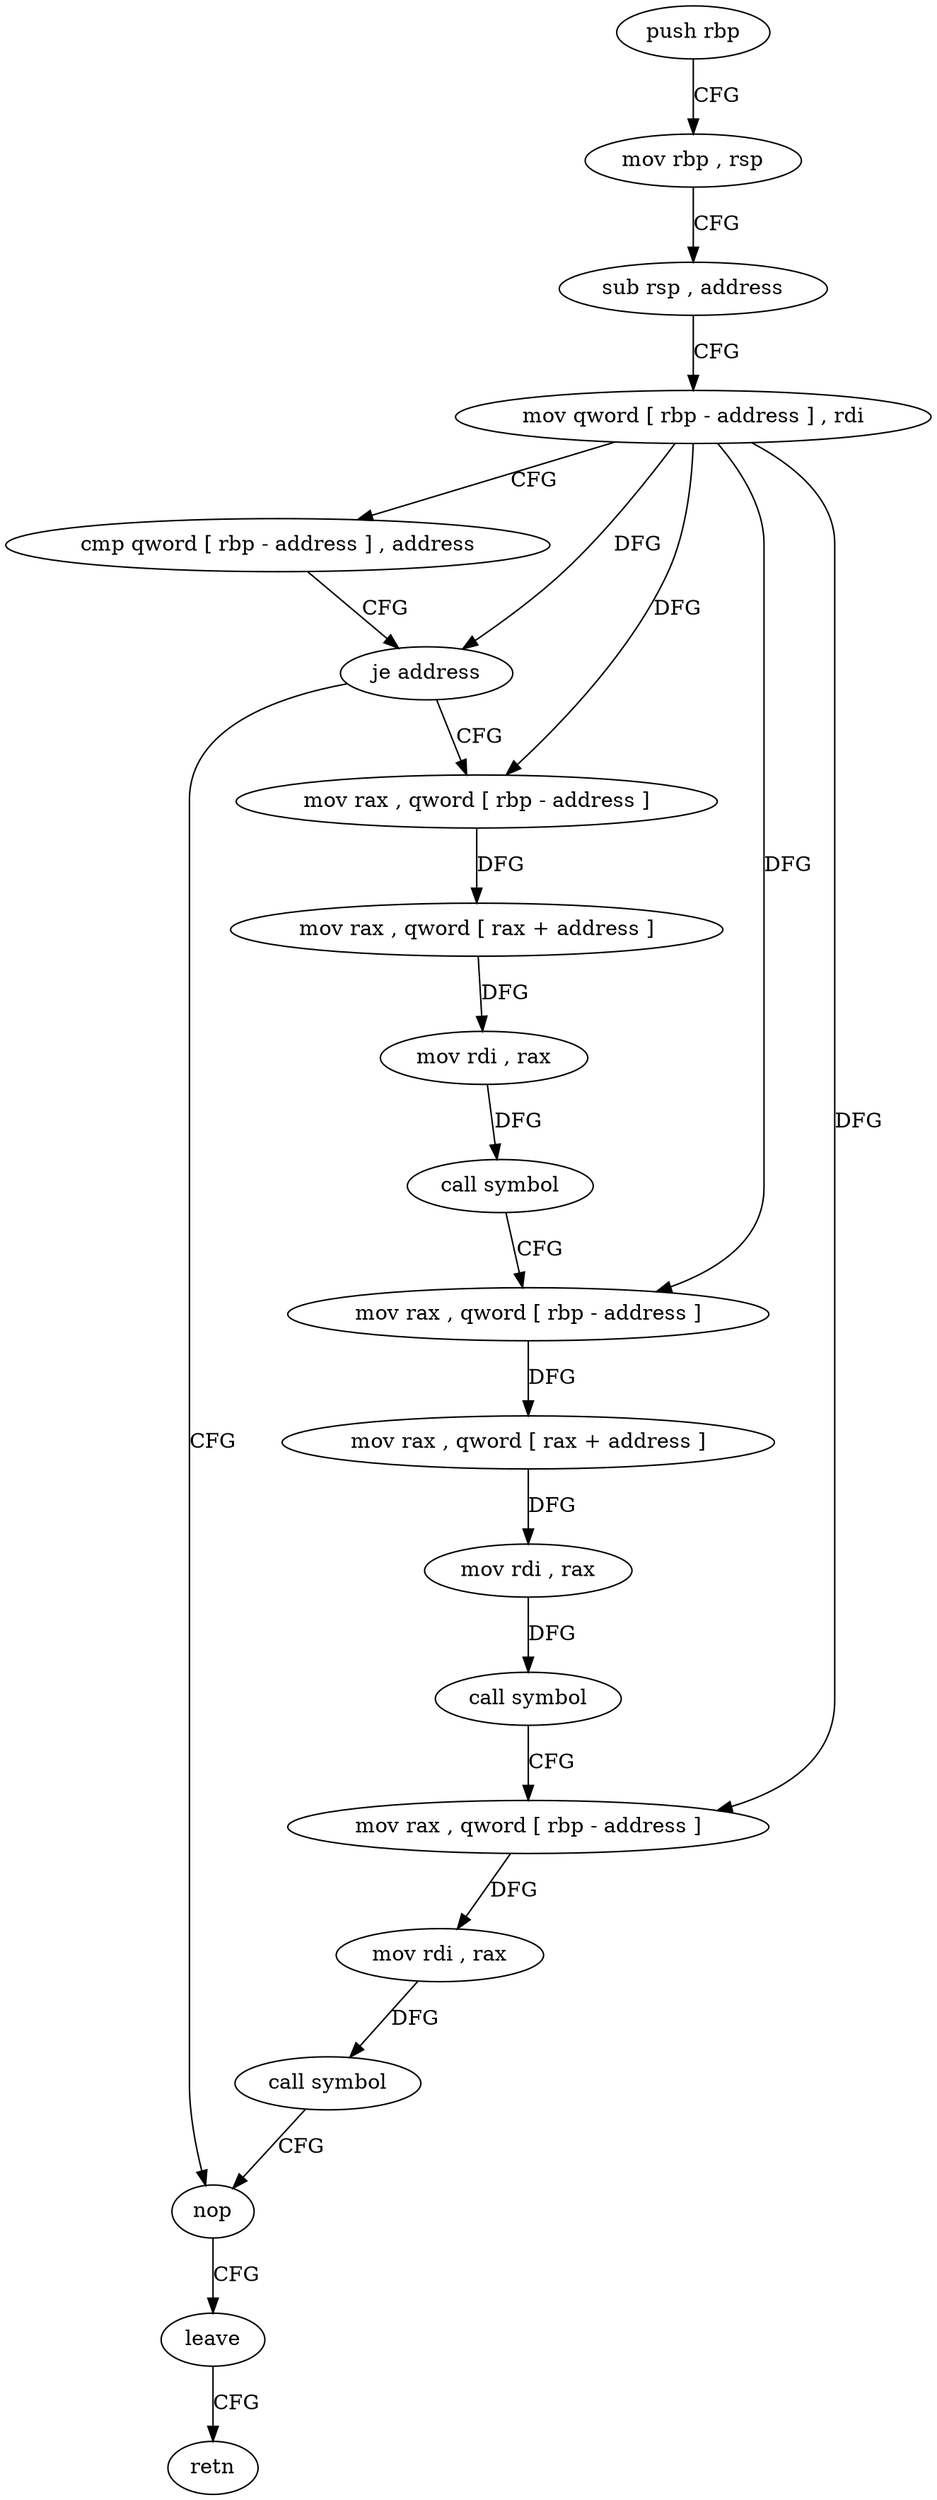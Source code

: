 digraph "func" {
"110754" [label = "push rbp" ]
"110755" [label = "mov rbp , rsp" ]
"110758" [label = "sub rsp , address" ]
"110762" [label = "mov qword [ rbp - address ] , rdi" ]
"110766" [label = "cmp qword [ rbp - address ] , address" ]
"110771" [label = "je address" ]
"110817" [label = "nop" ]
"110773" [label = "mov rax , qword [ rbp - address ]" ]
"110818" [label = "leave" ]
"110819" [label = "retn" ]
"110777" [label = "mov rax , qword [ rax + address ]" ]
"110781" [label = "mov rdi , rax" ]
"110784" [label = "call symbol" ]
"110789" [label = "mov rax , qword [ rbp - address ]" ]
"110793" [label = "mov rax , qword [ rax + address ]" ]
"110797" [label = "mov rdi , rax" ]
"110800" [label = "call symbol" ]
"110805" [label = "mov rax , qword [ rbp - address ]" ]
"110809" [label = "mov rdi , rax" ]
"110812" [label = "call symbol" ]
"110754" -> "110755" [ label = "CFG" ]
"110755" -> "110758" [ label = "CFG" ]
"110758" -> "110762" [ label = "CFG" ]
"110762" -> "110766" [ label = "CFG" ]
"110762" -> "110771" [ label = "DFG" ]
"110762" -> "110773" [ label = "DFG" ]
"110762" -> "110789" [ label = "DFG" ]
"110762" -> "110805" [ label = "DFG" ]
"110766" -> "110771" [ label = "CFG" ]
"110771" -> "110817" [ label = "CFG" ]
"110771" -> "110773" [ label = "CFG" ]
"110817" -> "110818" [ label = "CFG" ]
"110773" -> "110777" [ label = "DFG" ]
"110818" -> "110819" [ label = "CFG" ]
"110777" -> "110781" [ label = "DFG" ]
"110781" -> "110784" [ label = "DFG" ]
"110784" -> "110789" [ label = "CFG" ]
"110789" -> "110793" [ label = "DFG" ]
"110793" -> "110797" [ label = "DFG" ]
"110797" -> "110800" [ label = "DFG" ]
"110800" -> "110805" [ label = "CFG" ]
"110805" -> "110809" [ label = "DFG" ]
"110809" -> "110812" [ label = "DFG" ]
"110812" -> "110817" [ label = "CFG" ]
}
